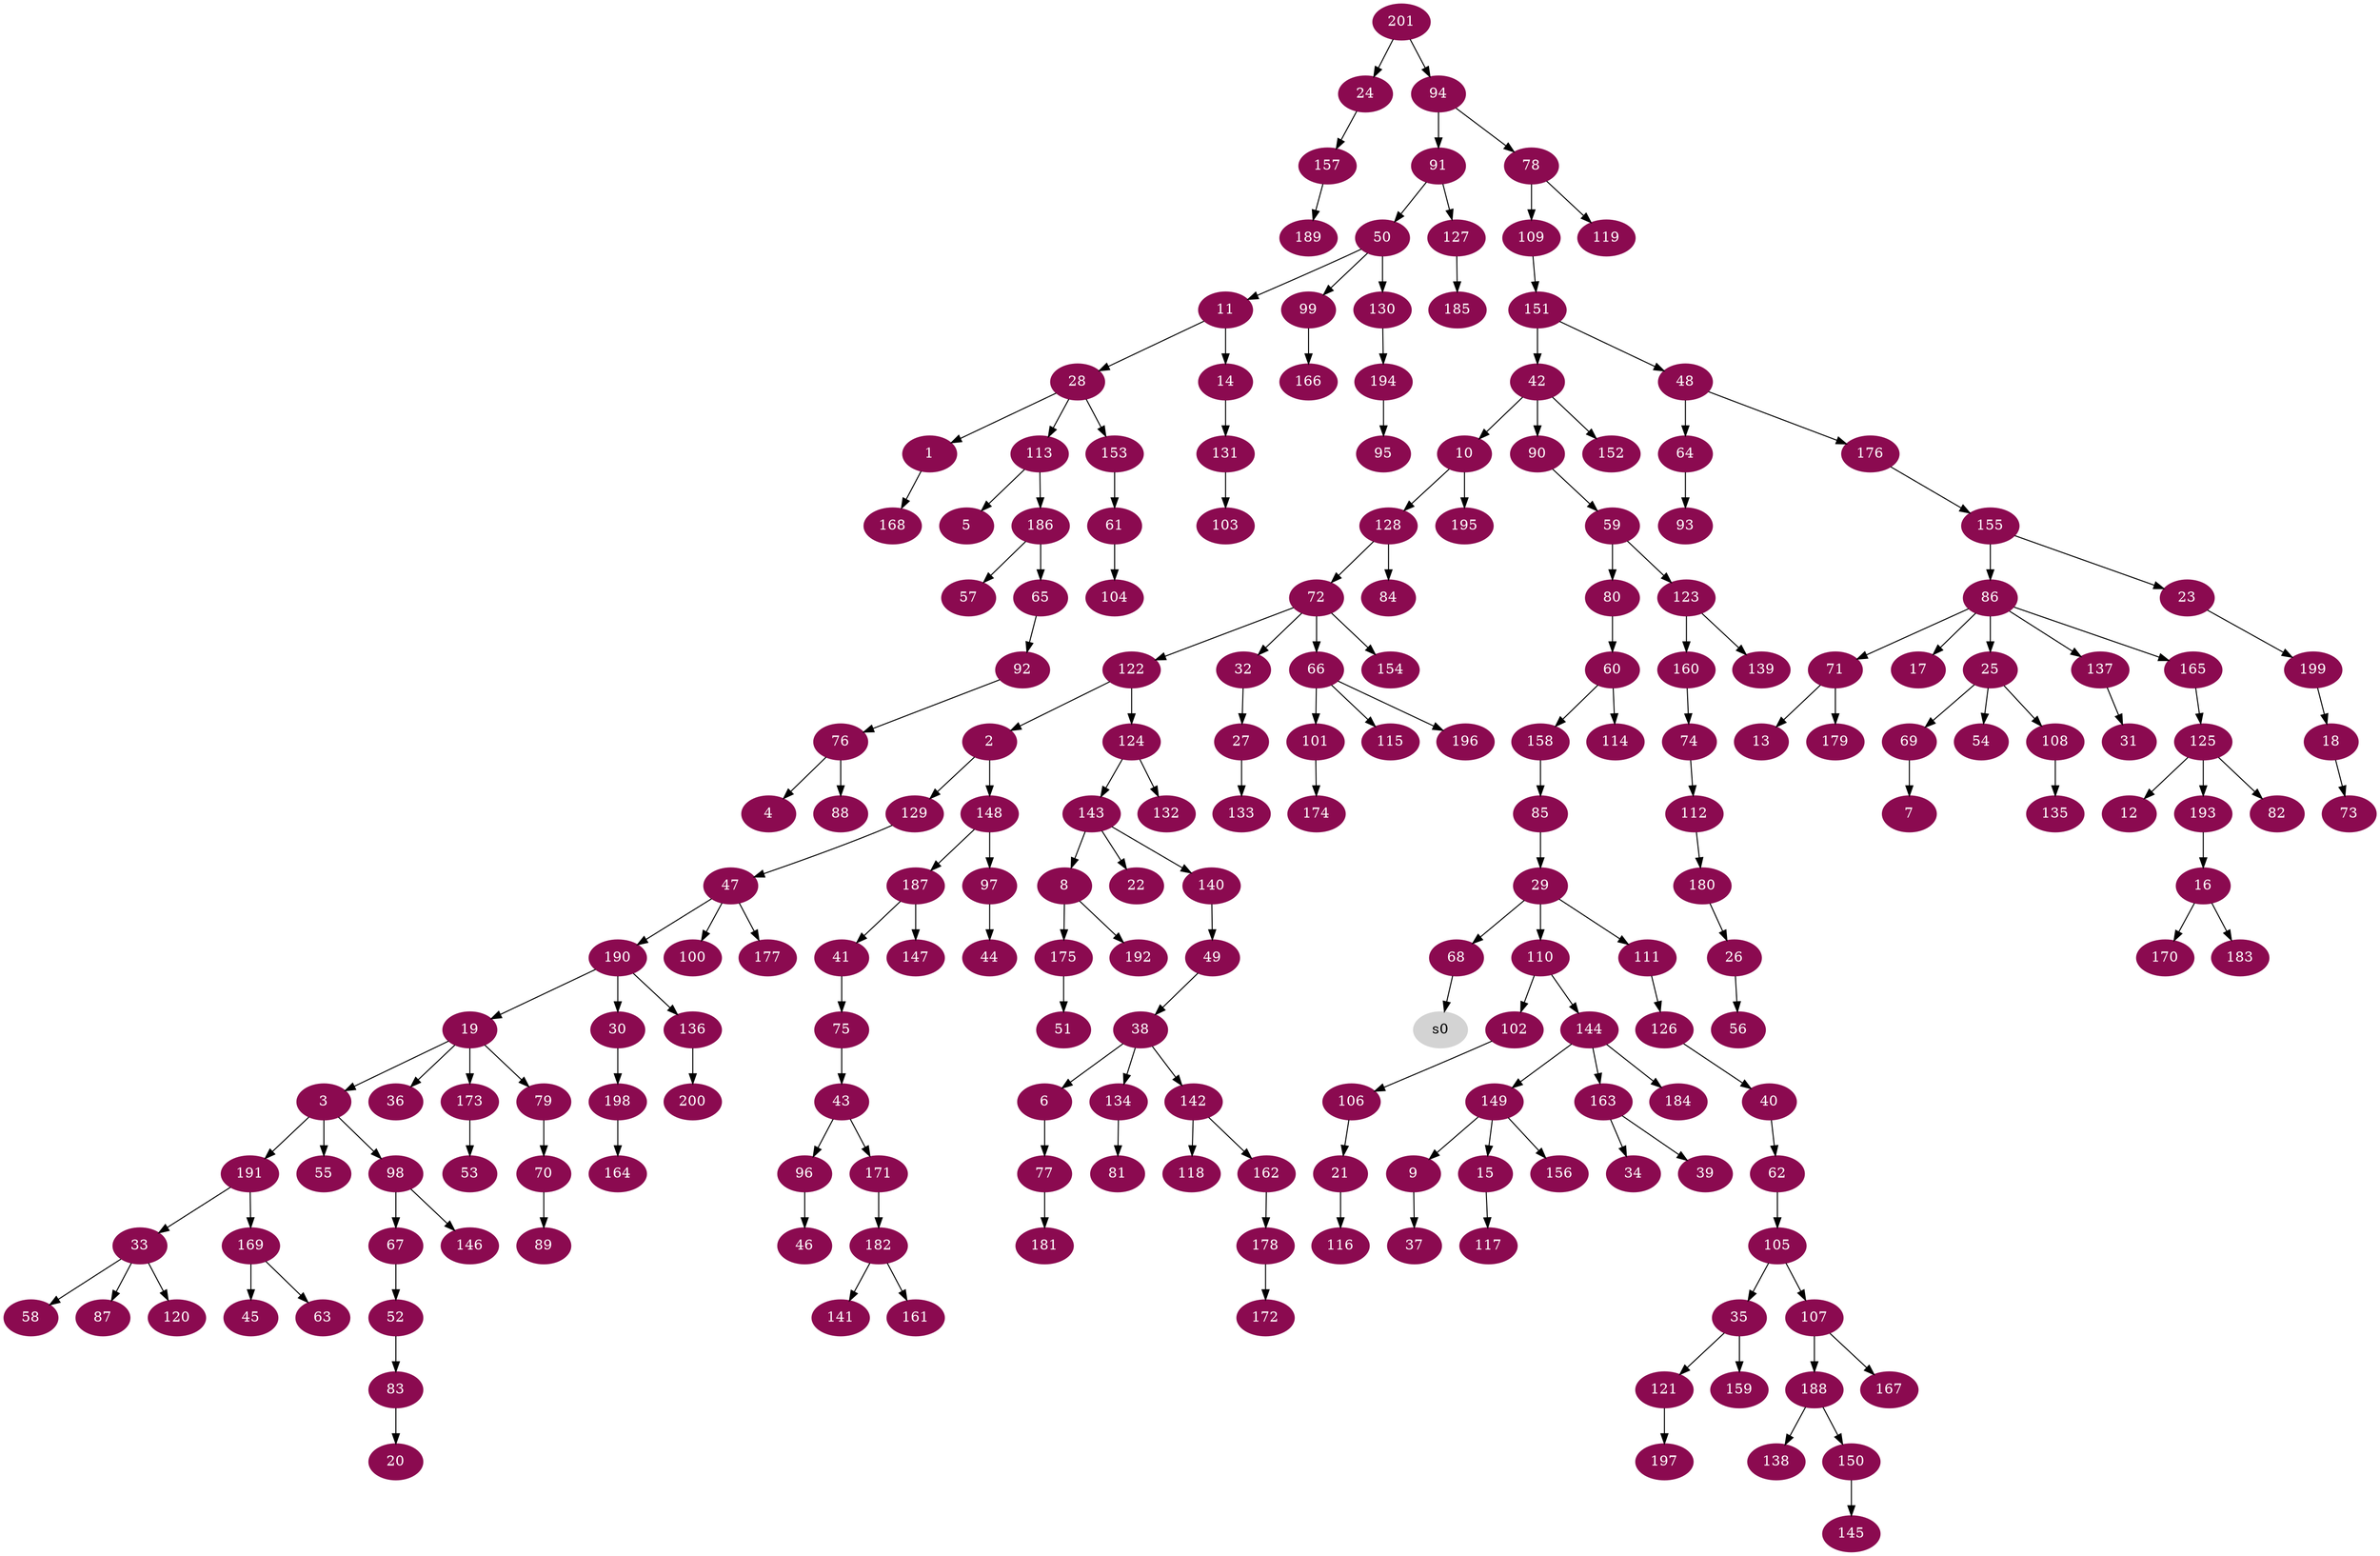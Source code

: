 digraph G {
node [color=deeppink4, style=filled, fontcolor=white];
28 -> 1;
122 -> 2;
19 -> 3;
76 -> 4;
113 -> 5;
38 -> 6;
69 -> 7;
143 -> 8;
149 -> 9;
42 -> 10;
50 -> 11;
125 -> 12;
71 -> 13;
11 -> 14;
149 -> 15;
193 -> 16;
86 -> 17;
199 -> 18;
190 -> 19;
83 -> 20;
106 -> 21;
143 -> 22;
155 -> 23;
201 -> 24;
86 -> 25;
180 -> 26;
32 -> 27;
11 -> 28;
85 -> 29;
190 -> 30;
137 -> 31;
72 -> 32;
191 -> 33;
163 -> 34;
105 -> 35;
19 -> 36;
9 -> 37;
49 -> 38;
163 -> 39;
126 -> 40;
187 -> 41;
151 -> 42;
75 -> 43;
97 -> 44;
169 -> 45;
96 -> 46;
129 -> 47;
151 -> 48;
140 -> 49;
91 -> 50;
175 -> 51;
67 -> 52;
173 -> 53;
25 -> 54;
3 -> 55;
26 -> 56;
186 -> 57;
33 -> 58;
90 -> 59;
80 -> 60;
153 -> 61;
40 -> 62;
169 -> 63;
48 -> 64;
186 -> 65;
72 -> 66;
98 -> 67;
29 -> 68;
25 -> 69;
79 -> 70;
86 -> 71;
128 -> 72;
18 -> 73;
160 -> 74;
41 -> 75;
92 -> 76;
6 -> 77;
94 -> 78;
19 -> 79;
59 -> 80;
134 -> 81;
125 -> 82;
52 -> 83;
128 -> 84;
158 -> 85;
155 -> 86;
33 -> 87;
76 -> 88;
70 -> 89;
42 -> 90;
94 -> 91;
65 -> 92;
64 -> 93;
201 -> 94;
194 -> 95;
43 -> 96;
148 -> 97;
3 -> 98;
50 -> 99;
47 -> 100;
66 -> 101;
110 -> 102;
131 -> 103;
61 -> 104;
62 -> 105;
102 -> 106;
105 -> 107;
25 -> 108;
78 -> 109;
29 -> 110;
29 -> 111;
74 -> 112;
28 -> 113;
60 -> 114;
66 -> 115;
21 -> 116;
15 -> 117;
142 -> 118;
78 -> 119;
33 -> 120;
35 -> 121;
72 -> 122;
59 -> 123;
122 -> 124;
165 -> 125;
111 -> 126;
91 -> 127;
10 -> 128;
2 -> 129;
50 -> 130;
14 -> 131;
124 -> 132;
27 -> 133;
38 -> 134;
108 -> 135;
190 -> 136;
86 -> 137;
188 -> 138;
123 -> 139;
143 -> 140;
182 -> 141;
38 -> 142;
124 -> 143;
110 -> 144;
150 -> 145;
98 -> 146;
187 -> 147;
2 -> 148;
144 -> 149;
188 -> 150;
109 -> 151;
42 -> 152;
28 -> 153;
72 -> 154;
176 -> 155;
149 -> 156;
24 -> 157;
60 -> 158;
35 -> 159;
123 -> 160;
182 -> 161;
142 -> 162;
144 -> 163;
198 -> 164;
86 -> 165;
99 -> 166;
107 -> 167;
1 -> 168;
191 -> 169;
16 -> 170;
43 -> 171;
178 -> 172;
19 -> 173;
101 -> 174;
8 -> 175;
48 -> 176;
47 -> 177;
162 -> 178;
71 -> 179;
112 -> 180;
77 -> 181;
171 -> 182;
16 -> 183;
144 -> 184;
127 -> 185;
113 -> 186;
148 -> 187;
107 -> 188;
157 -> 189;
47 -> 190;
3 -> 191;
8 -> 192;
125 -> 193;
130 -> 194;
10 -> 195;
66 -> 196;
121 -> 197;
30 -> 198;
23 -> 199;
136 -> 200;
node [color=lightgrey, style=filled, fontcolor=black];
68 -> s0;
}
